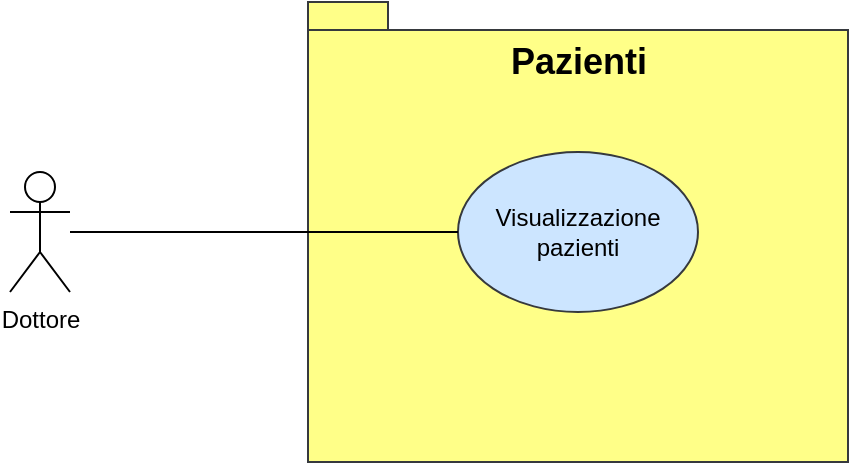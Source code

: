 <mxfile version="20.3.0" type="device"><diagram id="gcova6NgKp_uln_6945x" name="Pagina-1"><mxGraphModel dx="1038" dy="641" grid="1" gridSize="10" guides="1" tooltips="1" connect="1" arrows="1" fold="1" page="1" pageScale="1" pageWidth="827" pageHeight="1169" math="0" shadow="0"><root><mxCell id="0"/><mxCell id="1" parent="0"/><mxCell id="mWW4Xxh4w3PHrFDPem0m-1" value="Dottore" style="shape=umlActor;verticalLabelPosition=bottom;verticalAlign=top;html=1;outlineConnect=0;" vertex="1" parent="1"><mxGeometry x="130" y="555" width="30" height="60" as="geometry"/></mxCell><mxCell id="mWW4Xxh4w3PHrFDPem0m-2" value="" style="shape=folder;fontStyle=1;spacingTop=10;tabWidth=40;tabHeight=14;tabPosition=left;html=1;fillColor=#ffff88;strokeColor=#36393d;" vertex="1" parent="1"><mxGeometry x="279" y="470" width="270" height="230" as="geometry"/></mxCell><mxCell id="mWW4Xxh4w3PHrFDPem0m-3" value="Pazienti" style="text;html=1;align=center;verticalAlign=middle;resizable=0;points=[];autosize=1;strokeColor=none;fillColor=none;fontStyle=1;fontSize=18;" vertex="1" parent="1"><mxGeometry x="369" y="480" width="90" height="40" as="geometry"/></mxCell><mxCell id="mWW4Xxh4w3PHrFDPem0m-4" value="Visualizzazione pazienti" style="ellipse;whiteSpace=wrap;html=1;fontSize=12;fillColor=#cce5ff;strokeColor=#36393d;" vertex="1" parent="1"><mxGeometry x="354" y="545" width="120" height="80" as="geometry"/></mxCell><mxCell id="mWW4Xxh4w3PHrFDPem0m-5" style="edgeStyle=orthogonalEdgeStyle;rounded=0;orthogonalLoop=1;jettySize=auto;html=1;entryX=0;entryY=0.5;entryDx=0;entryDy=0;fontSize=12;endArrow=none;endFill=0;" edge="1" parent="1" source="mWW4Xxh4w3PHrFDPem0m-1" target="mWW4Xxh4w3PHrFDPem0m-4"><mxGeometry relative="1" as="geometry"/></mxCell></root></mxGraphModel></diagram></mxfile>